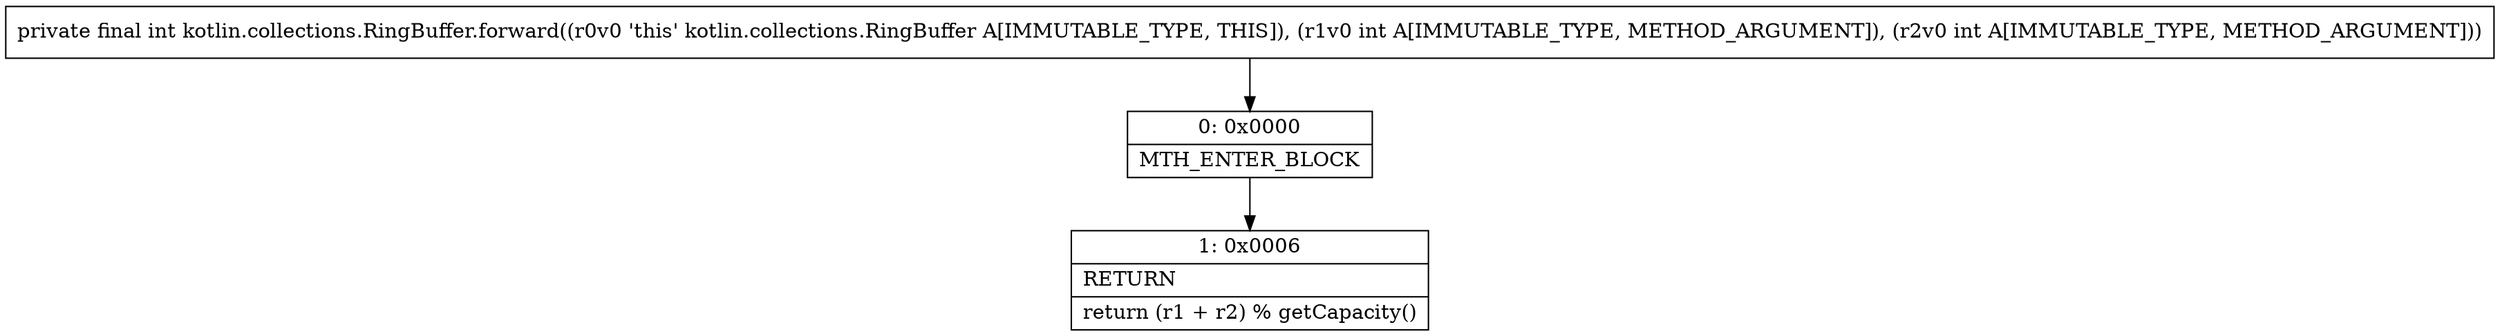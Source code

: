 digraph "CFG forkotlin.collections.RingBuffer.forward(II)I" {
Node_0 [shape=record,label="{0\:\ 0x0000|MTH_ENTER_BLOCK\l}"];
Node_1 [shape=record,label="{1\:\ 0x0006|RETURN\l|return (r1 + r2) % getCapacity()\l}"];
MethodNode[shape=record,label="{private final int kotlin.collections.RingBuffer.forward((r0v0 'this' kotlin.collections.RingBuffer A[IMMUTABLE_TYPE, THIS]), (r1v0 int A[IMMUTABLE_TYPE, METHOD_ARGUMENT]), (r2v0 int A[IMMUTABLE_TYPE, METHOD_ARGUMENT])) }"];
MethodNode -> Node_0;
Node_0 -> Node_1;
}

